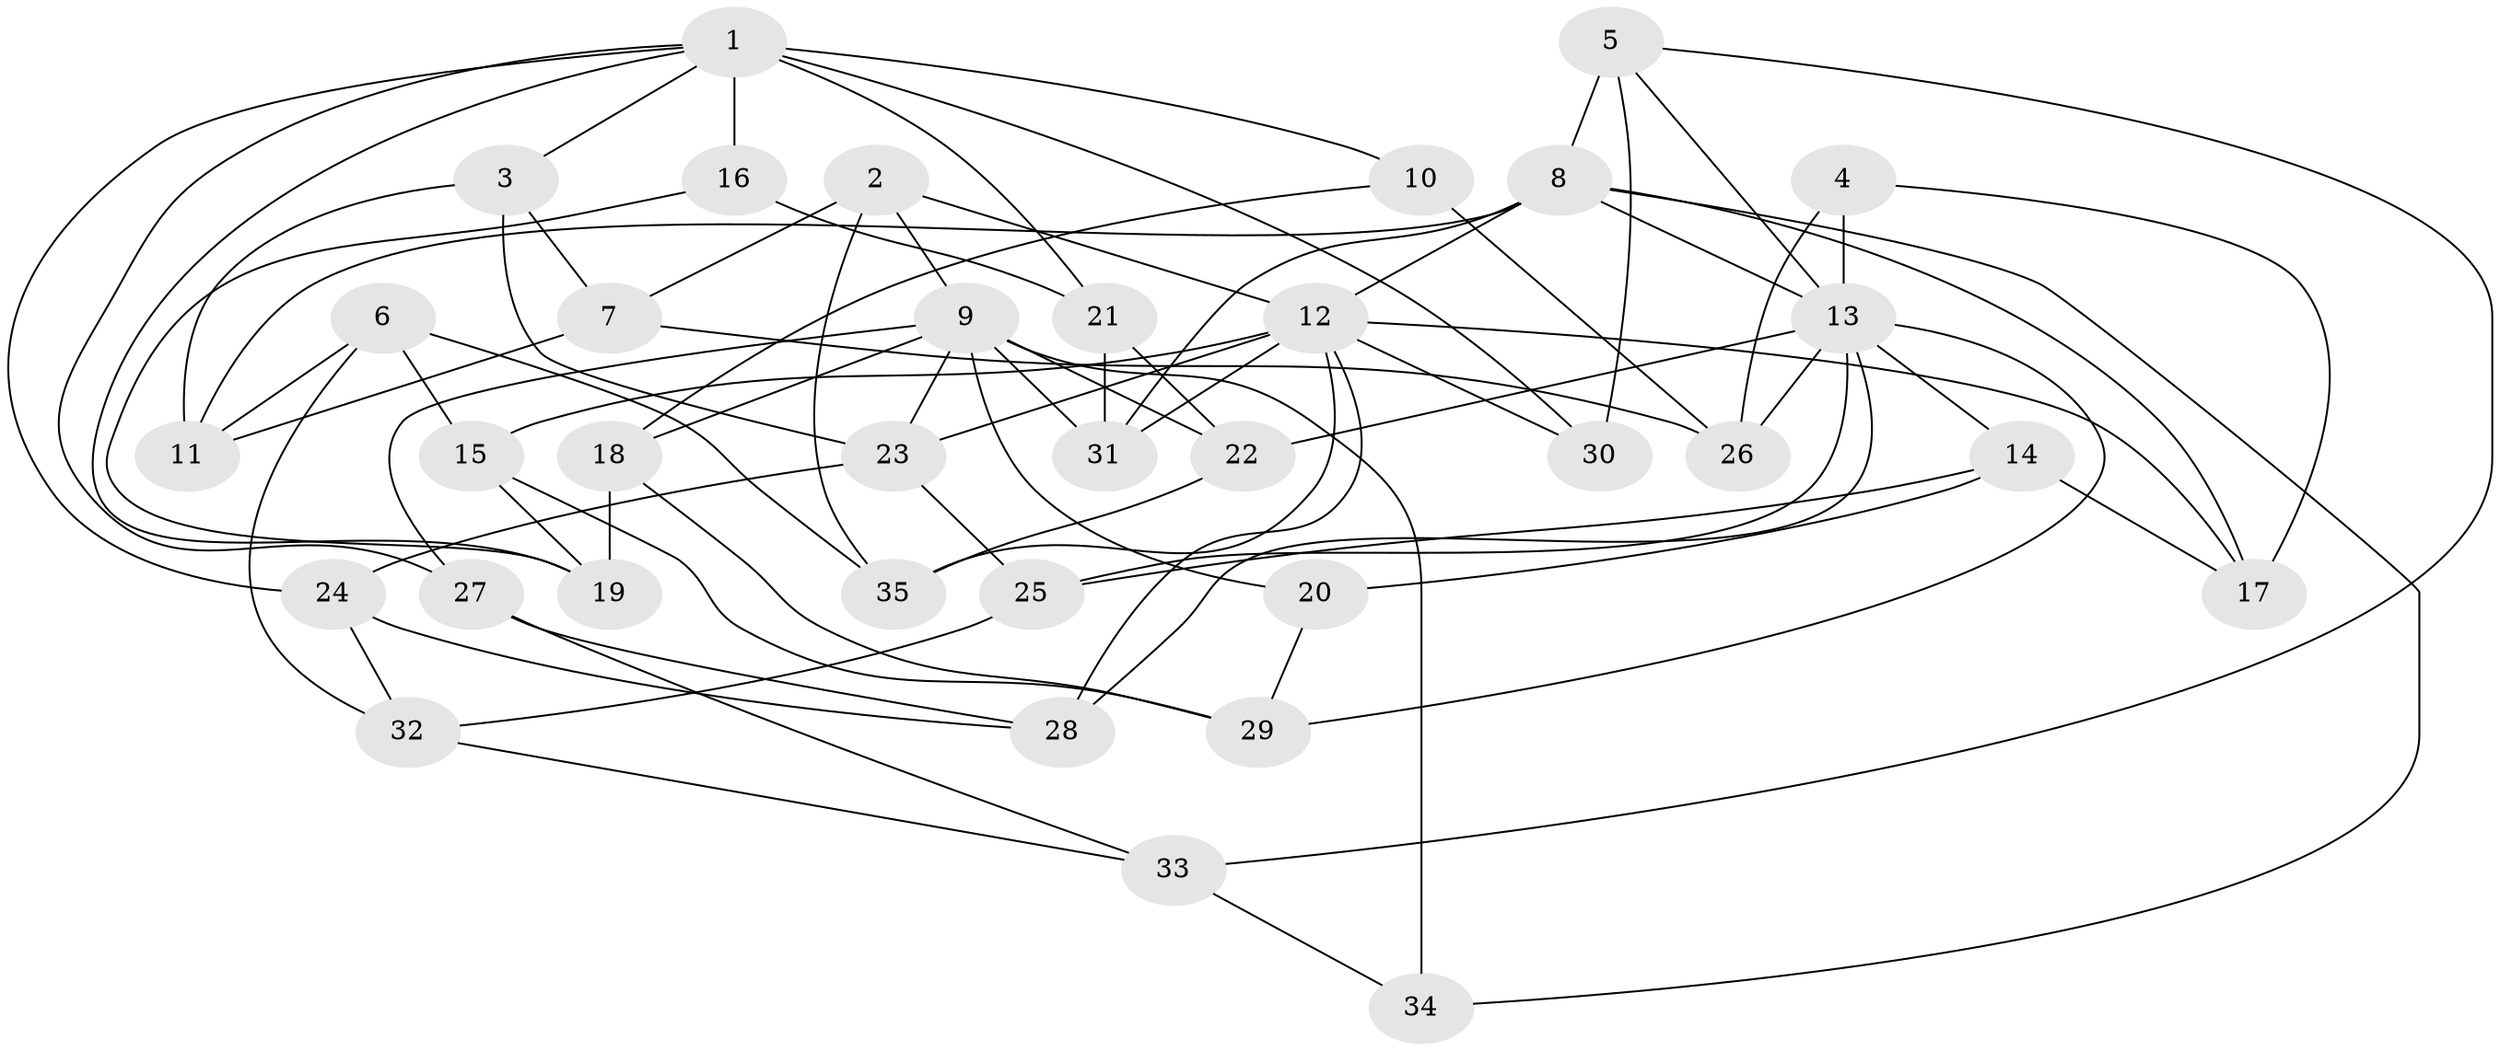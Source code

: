 // original degree distribution, {4: 1.0}
// Generated by graph-tools (version 1.1) at 2025/53/03/04/25 22:53:32]
// undirected, 35 vertices, 78 edges
graph export_dot {
  node [color=gray90,style=filled];
  1;
  2;
  3;
  4;
  5;
  6;
  7;
  8;
  9;
  10;
  11;
  12;
  13;
  14;
  15;
  16;
  17;
  18;
  19;
  20;
  21;
  22;
  23;
  24;
  25;
  26;
  27;
  28;
  29;
  30;
  31;
  32;
  33;
  34;
  35;
  1 -- 3 [weight=1.0];
  1 -- 10 [weight=2.0];
  1 -- 16 [weight=2.0];
  1 -- 19 [weight=1.0];
  1 -- 21 [weight=1.0];
  1 -- 24 [weight=1.0];
  1 -- 27 [weight=1.0];
  1 -- 30 [weight=1.0];
  2 -- 7 [weight=1.0];
  2 -- 9 [weight=1.0];
  2 -- 12 [weight=1.0];
  2 -- 35 [weight=1.0];
  3 -- 7 [weight=1.0];
  3 -- 11 [weight=1.0];
  3 -- 23 [weight=1.0];
  4 -- 13 [weight=2.0];
  4 -- 17 [weight=1.0];
  4 -- 26 [weight=1.0];
  5 -- 8 [weight=3.0];
  5 -- 13 [weight=1.0];
  5 -- 30 [weight=1.0];
  5 -- 33 [weight=1.0];
  6 -- 11 [weight=1.0];
  6 -- 15 [weight=1.0];
  6 -- 32 [weight=1.0];
  6 -- 35 [weight=1.0];
  7 -- 11 [weight=1.0];
  7 -- 26 [weight=1.0];
  8 -- 11 [weight=1.0];
  8 -- 12 [weight=2.0];
  8 -- 13 [weight=1.0];
  8 -- 17 [weight=1.0];
  8 -- 31 [weight=1.0];
  8 -- 34 [weight=1.0];
  9 -- 18 [weight=1.0];
  9 -- 20 [weight=2.0];
  9 -- 22 [weight=1.0];
  9 -- 23 [weight=1.0];
  9 -- 27 [weight=1.0];
  9 -- 31 [weight=1.0];
  9 -- 34 [weight=2.0];
  10 -- 18 [weight=1.0];
  10 -- 26 [weight=1.0];
  12 -- 15 [weight=1.0];
  12 -- 17 [weight=1.0];
  12 -- 23 [weight=2.0];
  12 -- 28 [weight=1.0];
  12 -- 30 [weight=2.0];
  12 -- 31 [weight=1.0];
  12 -- 35 [weight=1.0];
  13 -- 14 [weight=1.0];
  13 -- 22 [weight=1.0];
  13 -- 25 [weight=1.0];
  13 -- 26 [weight=1.0];
  13 -- 28 [weight=1.0];
  13 -- 29 [weight=1.0];
  14 -- 17 [weight=1.0];
  14 -- 20 [weight=1.0];
  14 -- 25 [weight=1.0];
  15 -- 19 [weight=1.0];
  15 -- 29 [weight=1.0];
  16 -- 19 [weight=1.0];
  16 -- 21 [weight=1.0];
  18 -- 19 [weight=1.0];
  18 -- 29 [weight=1.0];
  20 -- 29 [weight=1.0];
  21 -- 22 [weight=1.0];
  21 -- 31 [weight=1.0];
  22 -- 35 [weight=1.0];
  23 -- 24 [weight=1.0];
  23 -- 25 [weight=1.0];
  24 -- 28 [weight=1.0];
  24 -- 32 [weight=1.0];
  25 -- 32 [weight=1.0];
  27 -- 28 [weight=1.0];
  27 -- 33 [weight=1.0];
  32 -- 33 [weight=1.0];
  33 -- 34 [weight=1.0];
}
